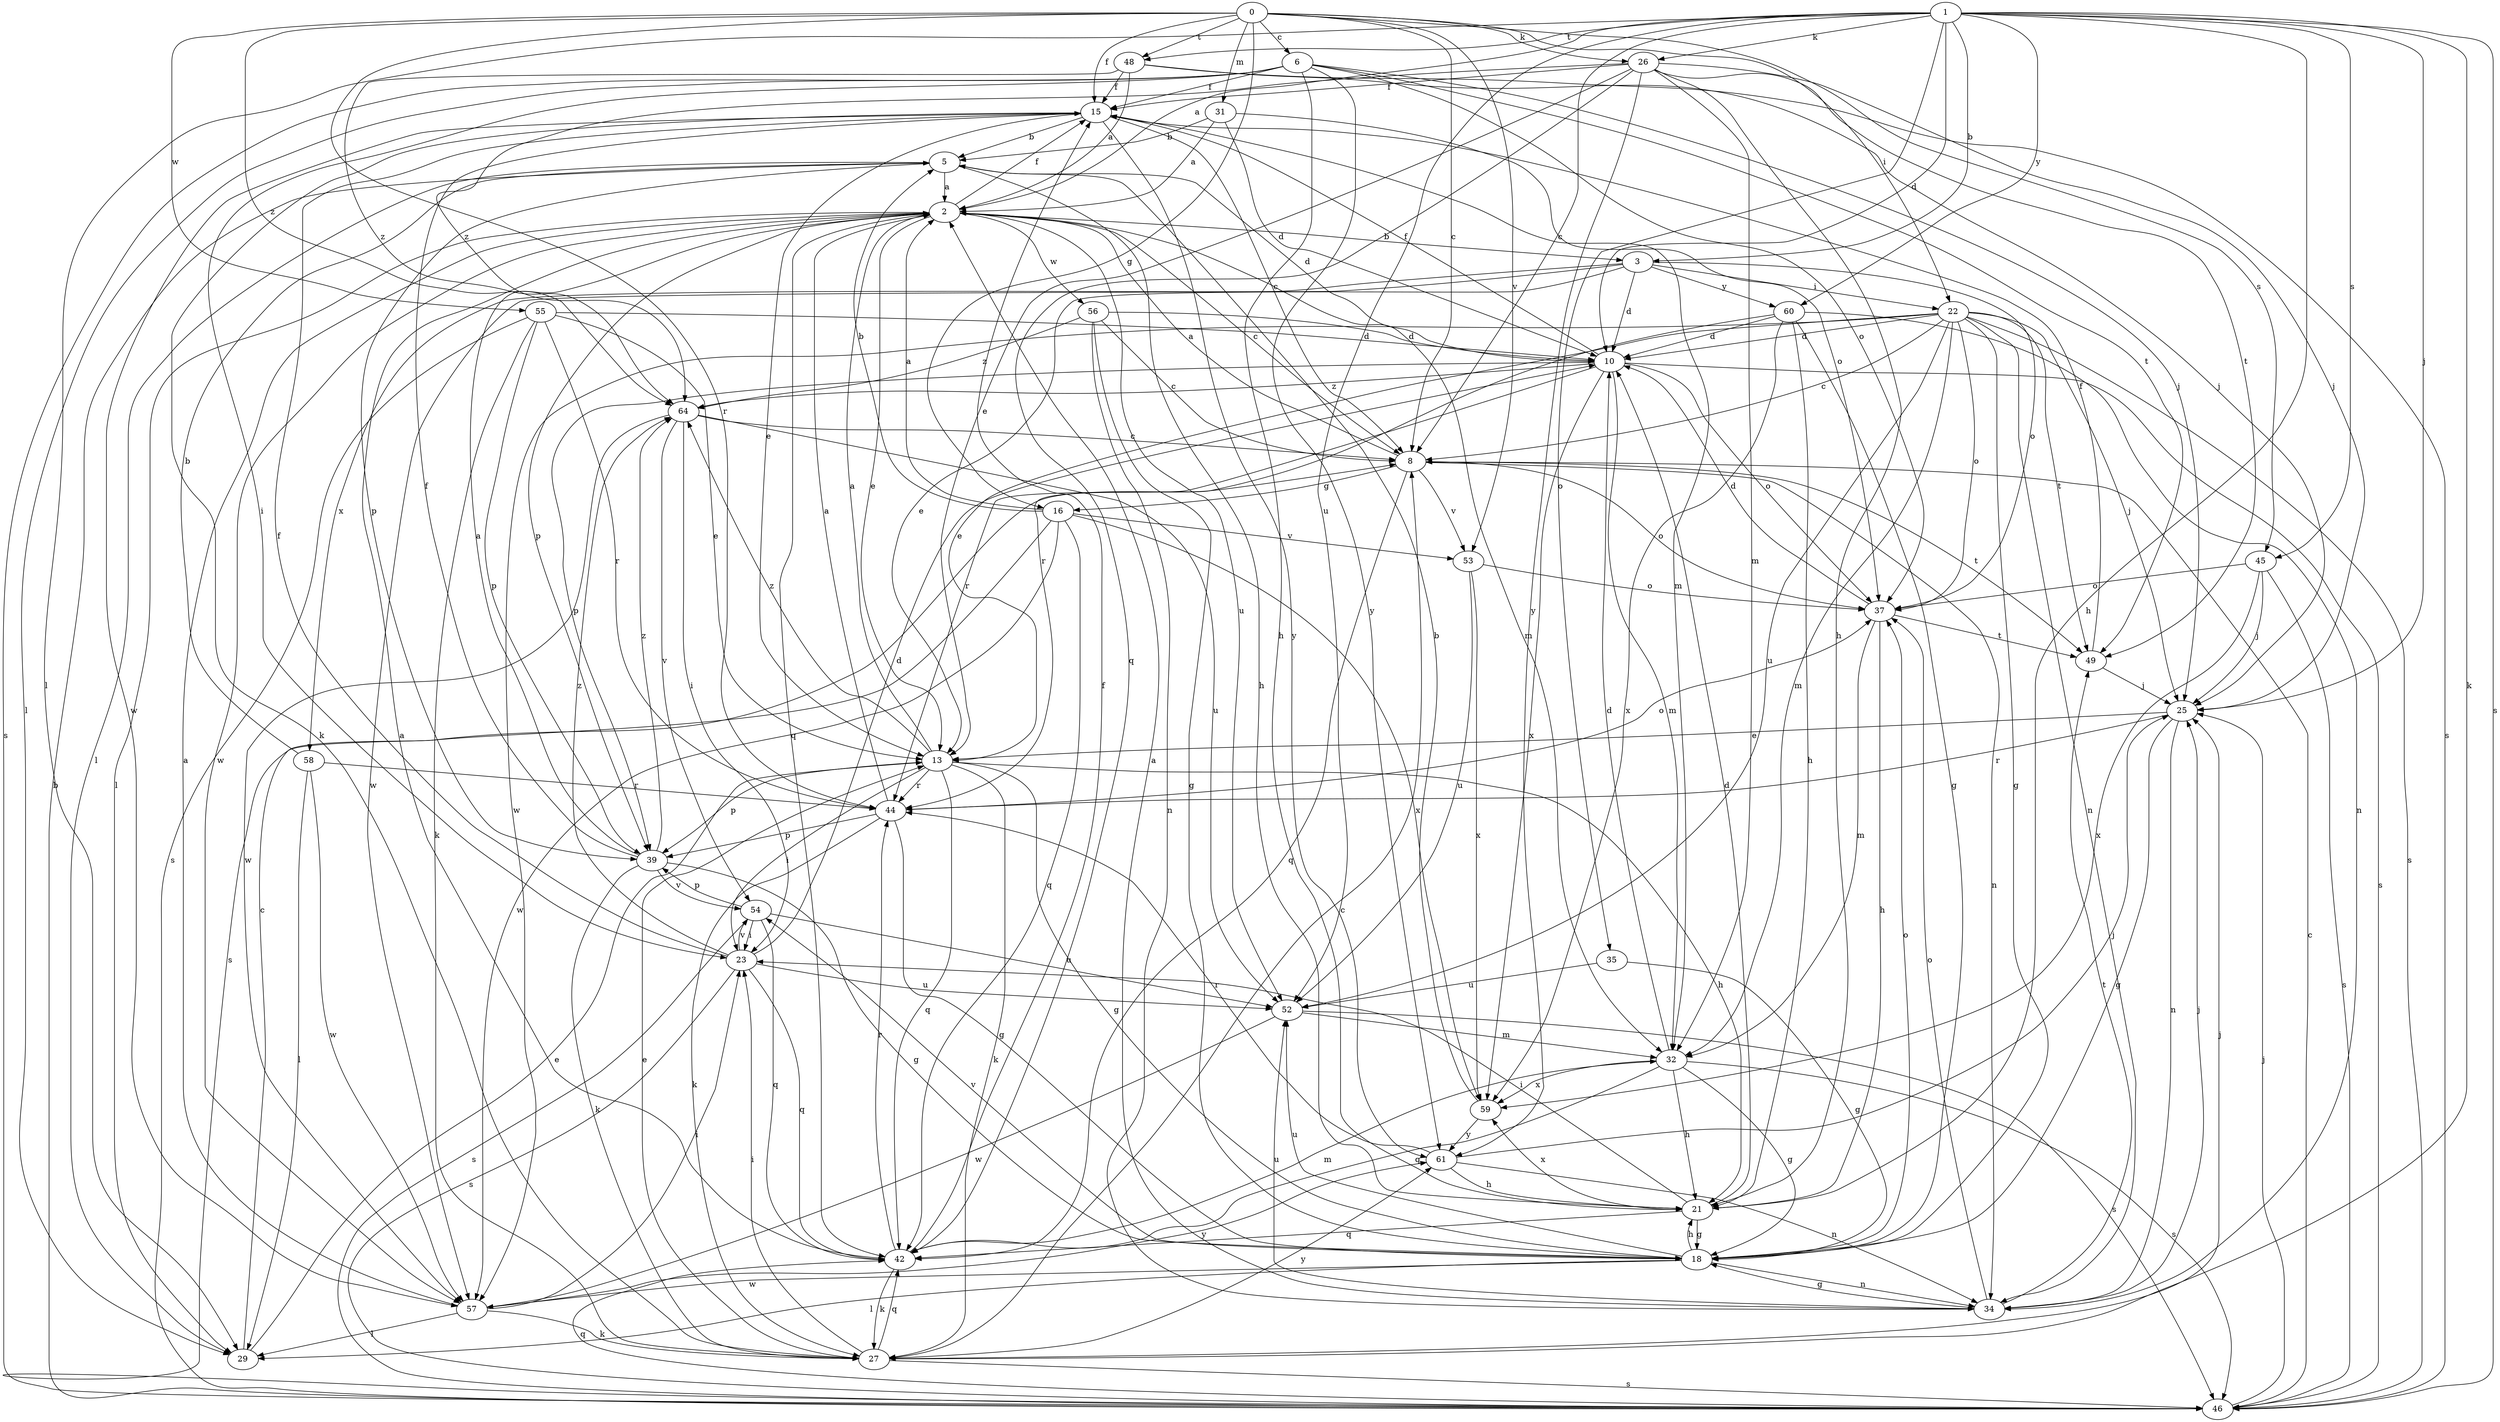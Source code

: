 strict digraph  {
0;
1;
2;
3;
5;
6;
8;
10;
13;
15;
16;
18;
21;
22;
23;
25;
26;
27;
29;
31;
32;
34;
35;
37;
39;
42;
44;
45;
46;
48;
49;
52;
53;
54;
55;
56;
57;
58;
59;
60;
61;
64;
0 -> 6  [label=c];
0 -> 8  [label=c];
0 -> 15  [label=f];
0 -> 16  [label=g];
0 -> 22  [label=i];
0 -> 26  [label=k];
0 -> 31  [label=m];
0 -> 44  [label=r];
0 -> 45  [label=s];
0 -> 48  [label=t];
0 -> 53  [label=v];
0 -> 55  [label=w];
0 -> 64  [label=z];
1 -> 2  [label=a];
1 -> 3  [label=b];
1 -> 8  [label=c];
1 -> 10  [label=d];
1 -> 21  [label=h];
1 -> 25  [label=j];
1 -> 26  [label=k];
1 -> 27  [label=k];
1 -> 29  [label=l];
1 -> 35  [label=o];
1 -> 45  [label=s];
1 -> 46  [label=s];
1 -> 48  [label=t];
1 -> 52  [label=u];
1 -> 60  [label=y];
2 -> 3  [label=b];
2 -> 8  [label=c];
2 -> 13  [label=e];
2 -> 15  [label=f];
2 -> 29  [label=l];
2 -> 32  [label=m];
2 -> 39  [label=p];
2 -> 42  [label=q];
2 -> 52  [label=u];
2 -> 56  [label=w];
2 -> 57  [label=w];
3 -> 10  [label=d];
3 -> 13  [label=e];
3 -> 22  [label=i];
3 -> 37  [label=o];
3 -> 57  [label=w];
3 -> 58  [label=x];
3 -> 60  [label=y];
5 -> 2  [label=a];
5 -> 10  [label=d];
5 -> 21  [label=h];
5 -> 29  [label=l];
5 -> 39  [label=p];
6 -> 15  [label=f];
6 -> 21  [label=h];
6 -> 23  [label=i];
6 -> 25  [label=j];
6 -> 29  [label=l];
6 -> 37  [label=o];
6 -> 46  [label=s];
6 -> 49  [label=t];
6 -> 61  [label=y];
8 -> 2  [label=a];
8 -> 16  [label=g];
8 -> 34  [label=n];
8 -> 37  [label=o];
8 -> 42  [label=q];
8 -> 49  [label=t];
8 -> 53  [label=v];
10 -> 15  [label=f];
10 -> 32  [label=m];
10 -> 37  [label=o];
10 -> 39  [label=p];
10 -> 44  [label=r];
10 -> 46  [label=s];
10 -> 59  [label=x];
10 -> 64  [label=z];
13 -> 2  [label=a];
13 -> 18  [label=g];
13 -> 21  [label=h];
13 -> 23  [label=i];
13 -> 27  [label=k];
13 -> 39  [label=p];
13 -> 42  [label=q];
13 -> 44  [label=r];
13 -> 64  [label=z];
15 -> 5  [label=b];
15 -> 8  [label=c];
15 -> 13  [label=e];
15 -> 27  [label=k];
15 -> 32  [label=m];
15 -> 57  [label=w];
15 -> 61  [label=y];
16 -> 2  [label=a];
16 -> 5  [label=b];
16 -> 42  [label=q];
16 -> 46  [label=s];
16 -> 53  [label=v];
16 -> 57  [label=w];
16 -> 59  [label=x];
18 -> 21  [label=h];
18 -> 29  [label=l];
18 -> 34  [label=n];
18 -> 37  [label=o];
18 -> 52  [label=u];
18 -> 54  [label=v];
18 -> 57  [label=w];
21 -> 10  [label=d];
21 -> 18  [label=g];
21 -> 23  [label=i];
21 -> 42  [label=q];
21 -> 59  [label=x];
22 -> 8  [label=c];
22 -> 10  [label=d];
22 -> 13  [label=e];
22 -> 18  [label=g];
22 -> 25  [label=j];
22 -> 32  [label=m];
22 -> 34  [label=n];
22 -> 37  [label=o];
22 -> 46  [label=s];
22 -> 49  [label=t];
22 -> 52  [label=u];
22 -> 57  [label=w];
23 -> 10  [label=d];
23 -> 15  [label=f];
23 -> 42  [label=q];
23 -> 46  [label=s];
23 -> 52  [label=u];
23 -> 54  [label=v];
23 -> 64  [label=z];
25 -> 13  [label=e];
25 -> 18  [label=g];
25 -> 34  [label=n];
25 -> 44  [label=r];
26 -> 13  [label=e];
26 -> 15  [label=f];
26 -> 21  [label=h];
26 -> 25  [label=j];
26 -> 32  [label=m];
26 -> 42  [label=q];
26 -> 49  [label=t];
26 -> 61  [label=y];
26 -> 64  [label=z];
27 -> 8  [label=c];
27 -> 13  [label=e];
27 -> 23  [label=i];
27 -> 25  [label=j];
27 -> 42  [label=q];
27 -> 46  [label=s];
27 -> 61  [label=y];
29 -> 8  [label=c];
29 -> 13  [label=e];
31 -> 2  [label=a];
31 -> 5  [label=b];
31 -> 10  [label=d];
31 -> 37  [label=o];
32 -> 10  [label=d];
32 -> 18  [label=g];
32 -> 21  [label=h];
32 -> 42  [label=q];
32 -> 46  [label=s];
32 -> 59  [label=x];
34 -> 2  [label=a];
34 -> 18  [label=g];
34 -> 25  [label=j];
34 -> 37  [label=o];
34 -> 49  [label=t];
34 -> 52  [label=u];
35 -> 18  [label=g];
35 -> 52  [label=u];
37 -> 10  [label=d];
37 -> 21  [label=h];
37 -> 32  [label=m];
37 -> 49  [label=t];
39 -> 2  [label=a];
39 -> 15  [label=f];
39 -> 18  [label=g];
39 -> 27  [label=k];
39 -> 54  [label=v];
39 -> 64  [label=z];
42 -> 2  [label=a];
42 -> 15  [label=f];
42 -> 27  [label=k];
42 -> 32  [label=m];
42 -> 44  [label=r];
44 -> 2  [label=a];
44 -> 18  [label=g];
44 -> 27  [label=k];
44 -> 37  [label=o];
44 -> 39  [label=p];
45 -> 25  [label=j];
45 -> 37  [label=o];
45 -> 46  [label=s];
45 -> 59  [label=x];
46 -> 5  [label=b];
46 -> 8  [label=c];
46 -> 25  [label=j];
46 -> 42  [label=q];
48 -> 2  [label=a];
48 -> 15  [label=f];
48 -> 25  [label=j];
48 -> 46  [label=s];
48 -> 64  [label=z];
49 -> 15  [label=f];
49 -> 25  [label=j];
52 -> 32  [label=m];
52 -> 46  [label=s];
52 -> 57  [label=w];
53 -> 37  [label=o];
53 -> 52  [label=u];
53 -> 59  [label=x];
54 -> 23  [label=i];
54 -> 39  [label=p];
54 -> 42  [label=q];
54 -> 46  [label=s];
54 -> 52  [label=u];
55 -> 10  [label=d];
55 -> 13  [label=e];
55 -> 27  [label=k];
55 -> 39  [label=p];
55 -> 44  [label=r];
55 -> 46  [label=s];
56 -> 8  [label=c];
56 -> 10  [label=d];
56 -> 18  [label=g];
56 -> 34  [label=n];
56 -> 64  [label=z];
57 -> 2  [label=a];
57 -> 23  [label=i];
57 -> 27  [label=k];
57 -> 29  [label=l];
57 -> 61  [label=y];
58 -> 5  [label=b];
58 -> 29  [label=l];
58 -> 44  [label=r];
58 -> 57  [label=w];
59 -> 5  [label=b];
59 -> 61  [label=y];
60 -> 10  [label=d];
60 -> 18  [label=g];
60 -> 21  [label=h];
60 -> 34  [label=n];
60 -> 44  [label=r];
60 -> 59  [label=x];
61 -> 21  [label=h];
61 -> 25  [label=j];
61 -> 34  [label=n];
61 -> 44  [label=r];
64 -> 8  [label=c];
64 -> 23  [label=i];
64 -> 52  [label=u];
64 -> 54  [label=v];
64 -> 57  [label=w];
}
